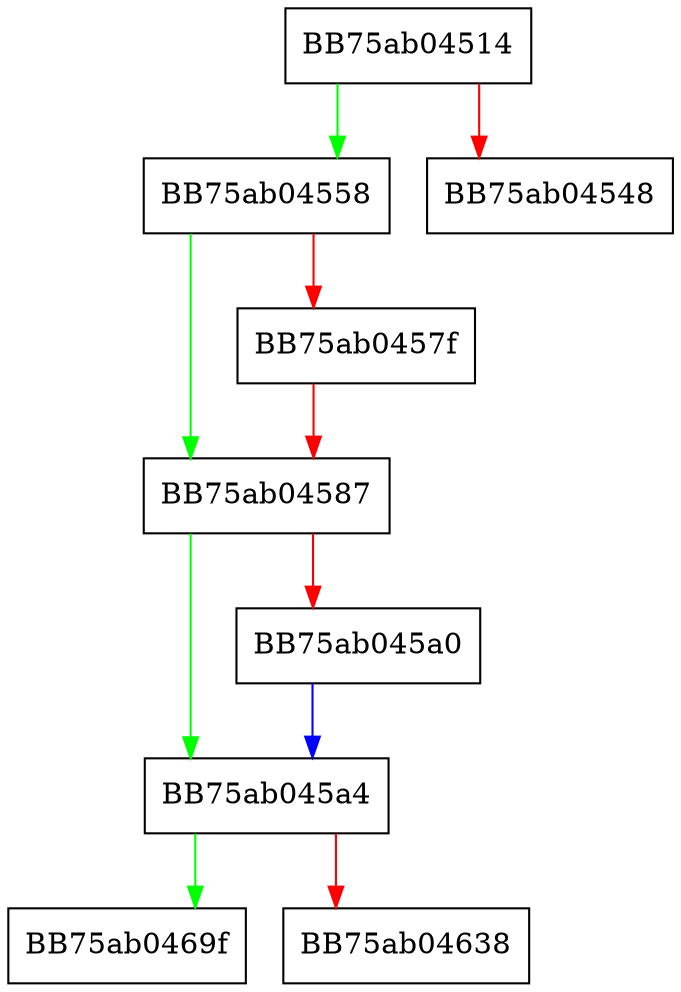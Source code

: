 digraph LoadFunction {
  node [shape="box"];
  graph [splines=ortho];
  BB75ab04514 -> BB75ab04558 [color="green"];
  BB75ab04514 -> BB75ab04548 [color="red"];
  BB75ab04558 -> BB75ab04587 [color="green"];
  BB75ab04558 -> BB75ab0457f [color="red"];
  BB75ab0457f -> BB75ab04587 [color="red"];
  BB75ab04587 -> BB75ab045a4 [color="green"];
  BB75ab04587 -> BB75ab045a0 [color="red"];
  BB75ab045a0 -> BB75ab045a4 [color="blue"];
  BB75ab045a4 -> BB75ab0469f [color="green"];
  BB75ab045a4 -> BB75ab04638 [color="red"];
}